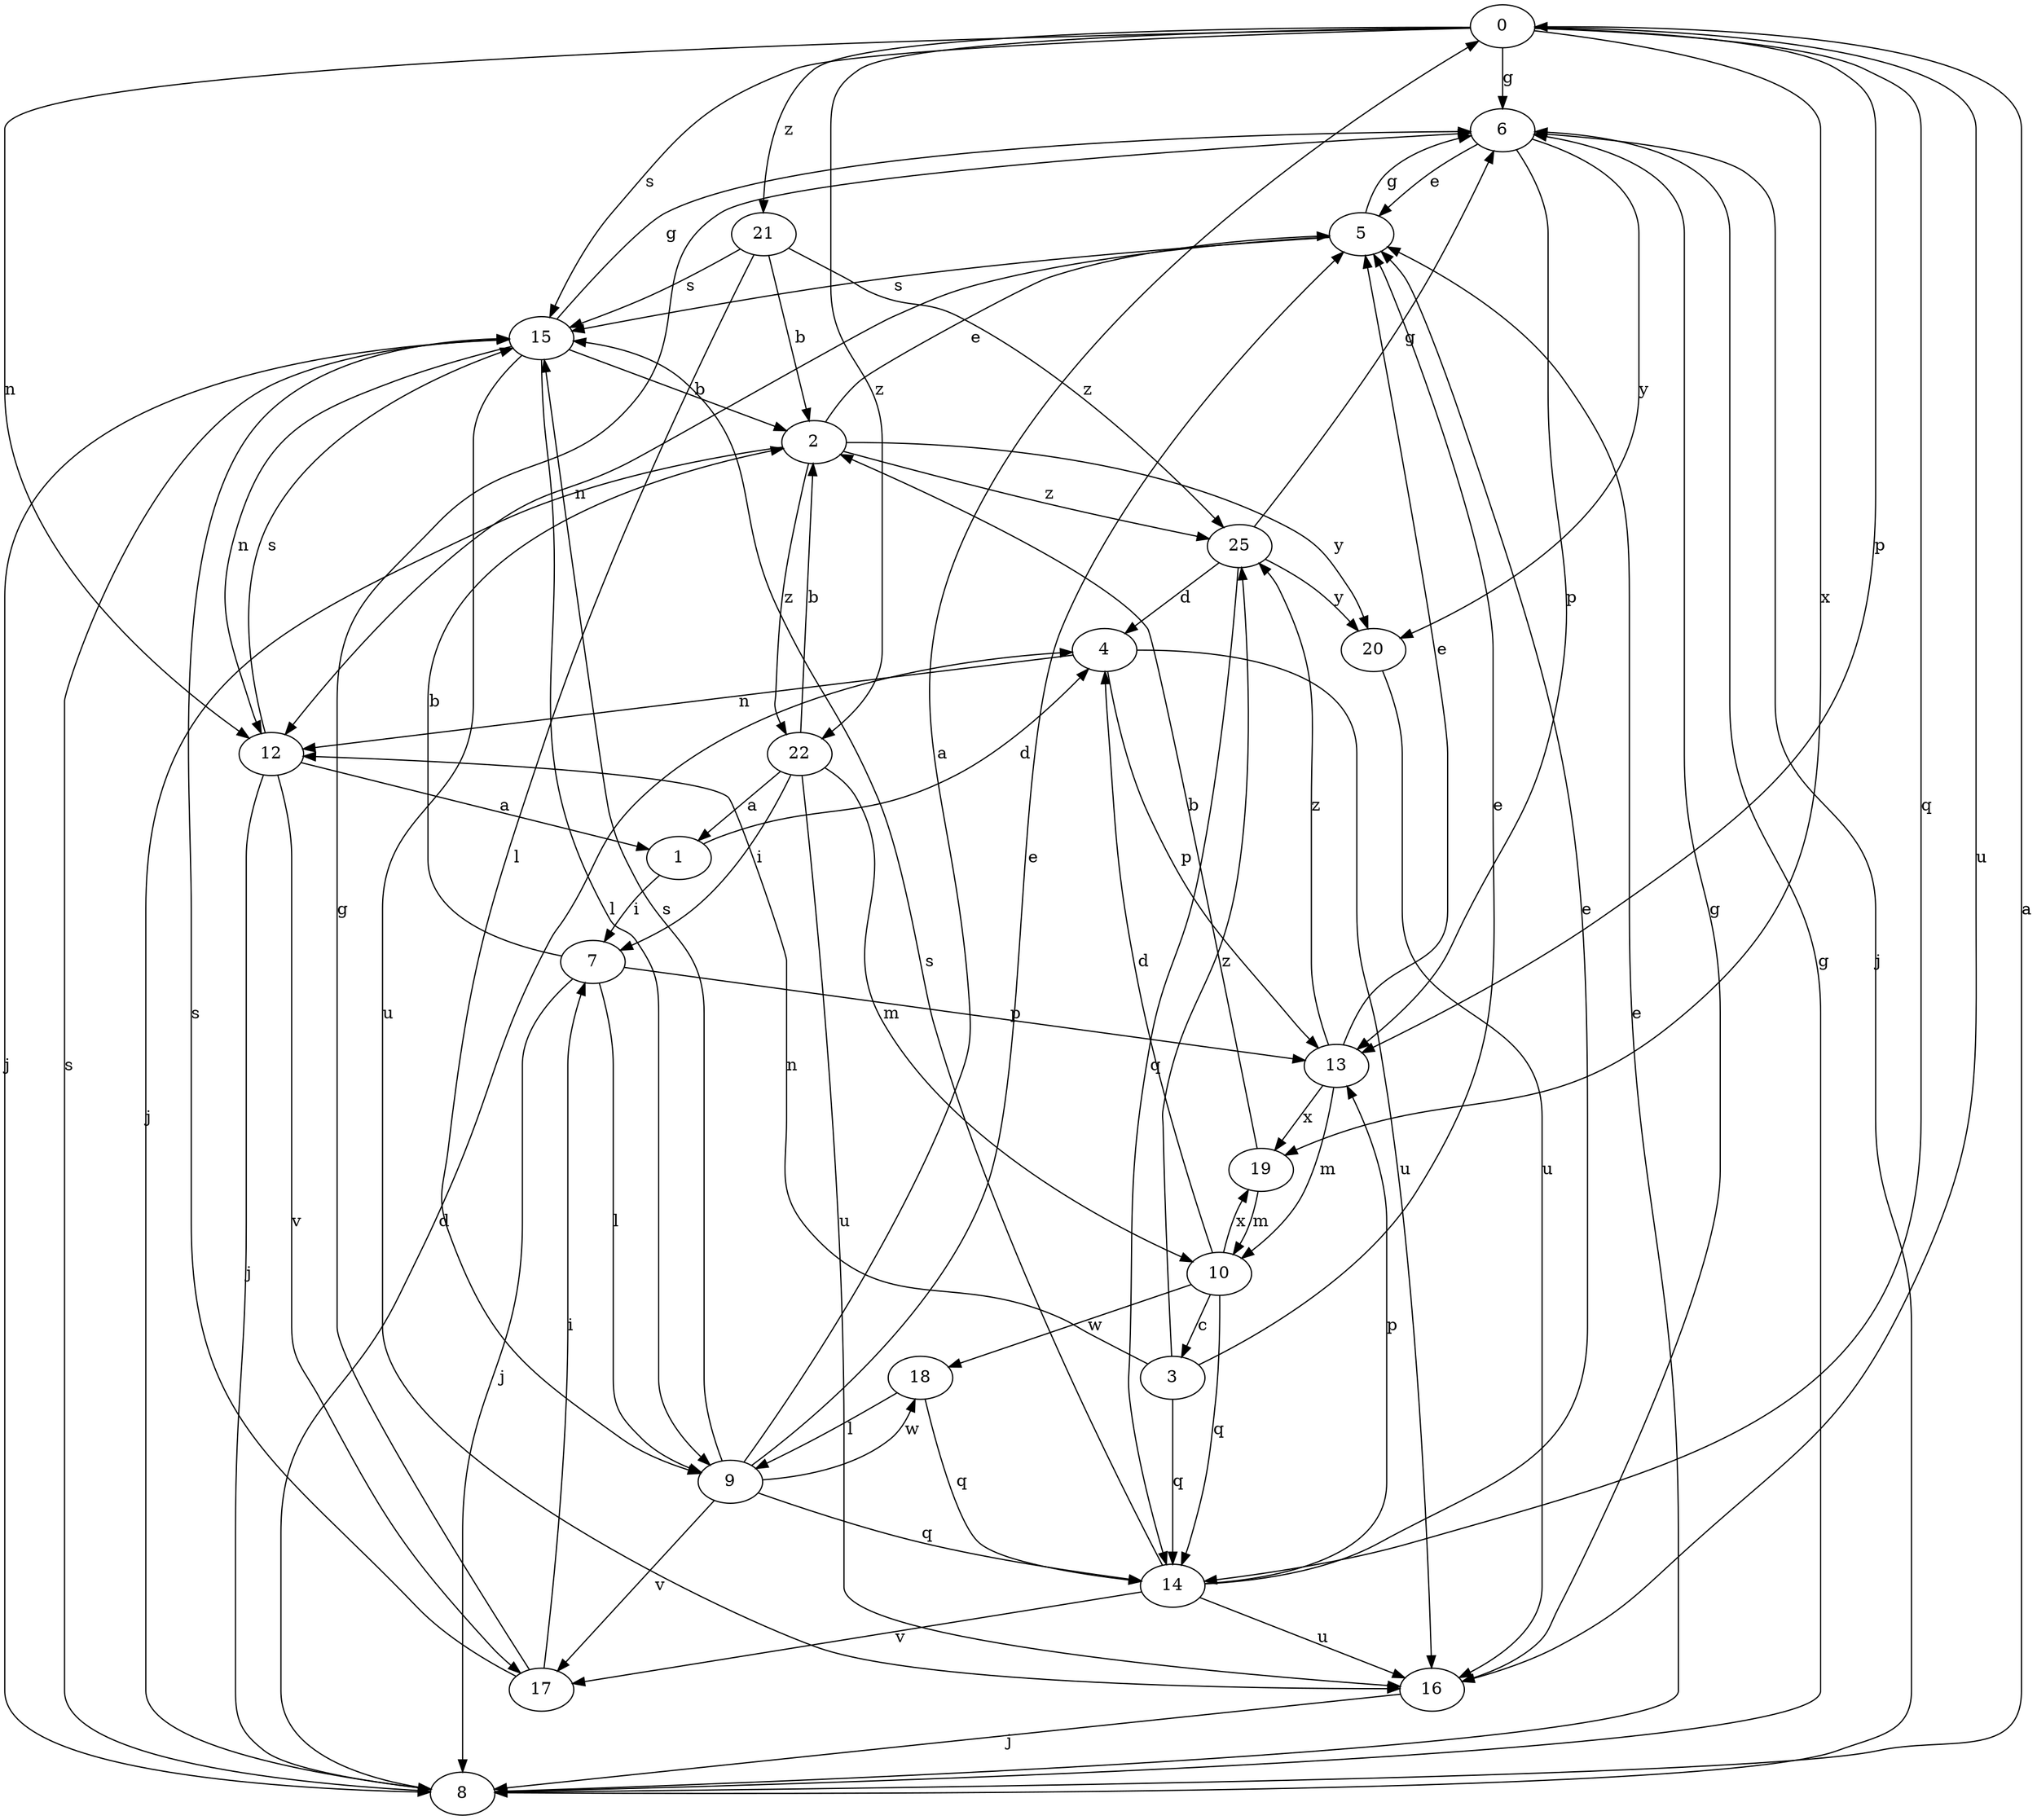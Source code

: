 strict digraph  {
0;
1;
2;
3;
4;
5;
6;
7;
8;
9;
10;
12;
13;
14;
15;
16;
17;
18;
19;
20;
21;
22;
25;
0 -> 6  [label=g];
0 -> 12  [label=n];
0 -> 13  [label=p];
0 -> 14  [label=q];
0 -> 15  [label=s];
0 -> 16  [label=u];
0 -> 19  [label=x];
0 -> 21  [label=z];
0 -> 22  [label=z];
1 -> 4  [label=d];
1 -> 7  [label=i];
2 -> 5  [label=e];
2 -> 8  [label=j];
2 -> 20  [label=y];
2 -> 22  [label=z];
2 -> 25  [label=z];
3 -> 5  [label=e];
3 -> 12  [label=n];
3 -> 14  [label=q];
3 -> 25  [label=z];
4 -> 12  [label=n];
4 -> 13  [label=p];
4 -> 16  [label=u];
5 -> 6  [label=g];
5 -> 12  [label=n];
5 -> 15  [label=s];
6 -> 5  [label=e];
6 -> 8  [label=j];
6 -> 13  [label=p];
6 -> 20  [label=y];
7 -> 2  [label=b];
7 -> 8  [label=j];
7 -> 9  [label=l];
7 -> 13  [label=p];
8 -> 0  [label=a];
8 -> 4  [label=d];
8 -> 5  [label=e];
8 -> 6  [label=g];
8 -> 15  [label=s];
9 -> 0  [label=a];
9 -> 5  [label=e];
9 -> 14  [label=q];
9 -> 15  [label=s];
9 -> 17  [label=v];
9 -> 18  [label=w];
10 -> 3  [label=c];
10 -> 4  [label=d];
10 -> 14  [label=q];
10 -> 18  [label=w];
10 -> 19  [label=x];
12 -> 1  [label=a];
12 -> 8  [label=j];
12 -> 15  [label=s];
12 -> 17  [label=v];
13 -> 5  [label=e];
13 -> 10  [label=m];
13 -> 19  [label=x];
13 -> 25  [label=z];
14 -> 5  [label=e];
14 -> 13  [label=p];
14 -> 15  [label=s];
14 -> 16  [label=u];
14 -> 17  [label=v];
15 -> 2  [label=b];
15 -> 6  [label=g];
15 -> 8  [label=j];
15 -> 9  [label=l];
15 -> 12  [label=n];
15 -> 16  [label=u];
16 -> 6  [label=g];
16 -> 8  [label=j];
17 -> 6  [label=g];
17 -> 7  [label=i];
17 -> 15  [label=s];
18 -> 9  [label=l];
18 -> 14  [label=q];
19 -> 2  [label=b];
19 -> 10  [label=m];
20 -> 16  [label=u];
21 -> 2  [label=b];
21 -> 9  [label=l];
21 -> 15  [label=s];
21 -> 25  [label=z];
22 -> 1  [label=a];
22 -> 2  [label=b];
22 -> 7  [label=i];
22 -> 10  [label=m];
22 -> 16  [label=u];
25 -> 4  [label=d];
25 -> 6  [label=g];
25 -> 14  [label=q];
25 -> 20  [label=y];
}
